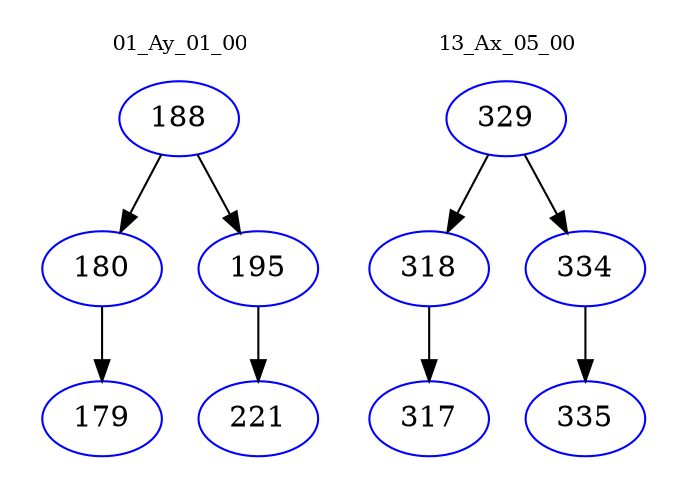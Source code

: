 digraph{
subgraph cluster_0 {
color = white
label = "01_Ay_01_00";
fontsize=10;
T0_188 [label="188", color="blue"]
T0_188 -> T0_180 [color="black"]
T0_180 [label="180", color="blue"]
T0_180 -> T0_179 [color="black"]
T0_179 [label="179", color="blue"]
T0_188 -> T0_195 [color="black"]
T0_195 [label="195", color="blue"]
T0_195 -> T0_221 [color="black"]
T0_221 [label="221", color="blue"]
}
subgraph cluster_1 {
color = white
label = "13_Ax_05_00";
fontsize=10;
T1_329 [label="329", color="blue"]
T1_329 -> T1_318 [color="black"]
T1_318 [label="318", color="blue"]
T1_318 -> T1_317 [color="black"]
T1_317 [label="317", color="blue"]
T1_329 -> T1_334 [color="black"]
T1_334 [label="334", color="blue"]
T1_334 -> T1_335 [color="black"]
T1_335 [label="335", color="blue"]
}
}
